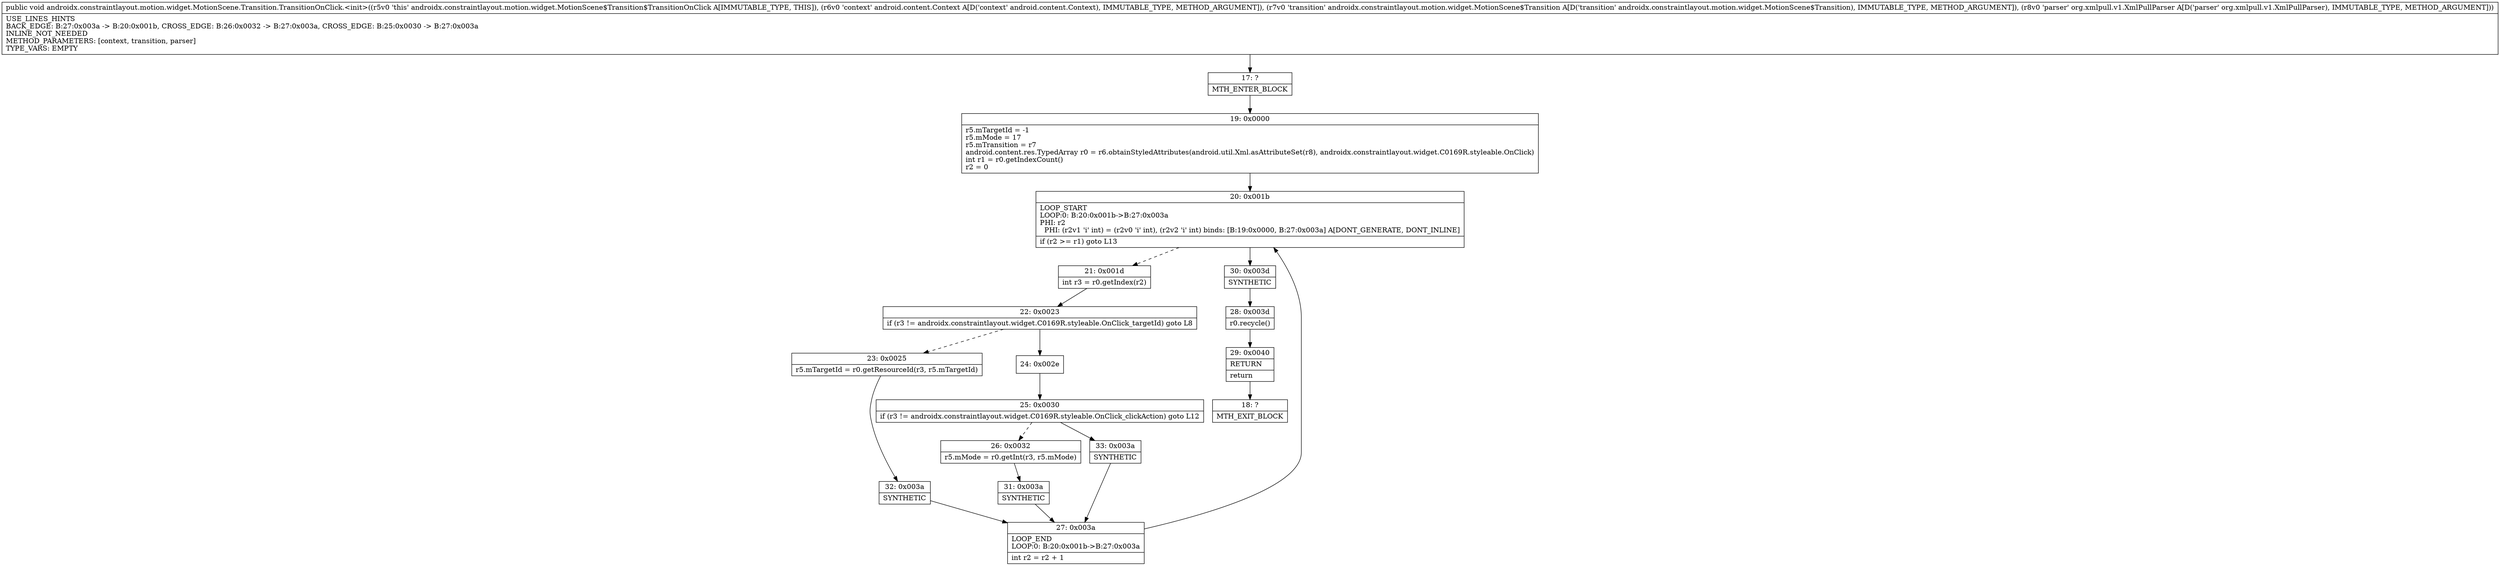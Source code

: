 digraph "CFG forandroidx.constraintlayout.motion.widget.MotionScene.Transition.TransitionOnClick.\<init\>(Landroid\/content\/Context;Landroidx\/constraintlayout\/motion\/widget\/MotionScene$Transition;Lorg\/xmlpull\/v1\/XmlPullParser;)V" {
Node_17 [shape=record,label="{17\:\ ?|MTH_ENTER_BLOCK\l}"];
Node_19 [shape=record,label="{19\:\ 0x0000|r5.mTargetId = \-1\lr5.mMode = 17\lr5.mTransition = r7\landroid.content.res.TypedArray r0 = r6.obtainStyledAttributes(android.util.Xml.asAttributeSet(r8), androidx.constraintlayout.widget.C0169R.styleable.OnClick)\lint r1 = r0.getIndexCount()\lr2 = 0\l}"];
Node_20 [shape=record,label="{20\:\ 0x001b|LOOP_START\lLOOP:0: B:20:0x001b\-\>B:27:0x003a\lPHI: r2 \l  PHI: (r2v1 'i' int) = (r2v0 'i' int), (r2v2 'i' int) binds: [B:19:0x0000, B:27:0x003a] A[DONT_GENERATE, DONT_INLINE]\l|if (r2 \>= r1) goto L13\l}"];
Node_21 [shape=record,label="{21\:\ 0x001d|int r3 = r0.getIndex(r2)\l}"];
Node_22 [shape=record,label="{22\:\ 0x0023|if (r3 != androidx.constraintlayout.widget.C0169R.styleable.OnClick_targetId) goto L8\l}"];
Node_23 [shape=record,label="{23\:\ 0x0025|r5.mTargetId = r0.getResourceId(r3, r5.mTargetId)\l}"];
Node_32 [shape=record,label="{32\:\ 0x003a|SYNTHETIC\l}"];
Node_27 [shape=record,label="{27\:\ 0x003a|LOOP_END\lLOOP:0: B:20:0x001b\-\>B:27:0x003a\l|int r2 = r2 + 1\l}"];
Node_24 [shape=record,label="{24\:\ 0x002e}"];
Node_25 [shape=record,label="{25\:\ 0x0030|if (r3 != androidx.constraintlayout.widget.C0169R.styleable.OnClick_clickAction) goto L12\l}"];
Node_26 [shape=record,label="{26\:\ 0x0032|r5.mMode = r0.getInt(r3, r5.mMode)\l}"];
Node_31 [shape=record,label="{31\:\ 0x003a|SYNTHETIC\l}"];
Node_33 [shape=record,label="{33\:\ 0x003a|SYNTHETIC\l}"];
Node_30 [shape=record,label="{30\:\ 0x003d|SYNTHETIC\l}"];
Node_28 [shape=record,label="{28\:\ 0x003d|r0.recycle()\l}"];
Node_29 [shape=record,label="{29\:\ 0x0040|RETURN\l|return\l}"];
Node_18 [shape=record,label="{18\:\ ?|MTH_EXIT_BLOCK\l}"];
MethodNode[shape=record,label="{public void androidx.constraintlayout.motion.widget.MotionScene.Transition.TransitionOnClick.\<init\>((r5v0 'this' androidx.constraintlayout.motion.widget.MotionScene$Transition$TransitionOnClick A[IMMUTABLE_TYPE, THIS]), (r6v0 'context' android.content.Context A[D('context' android.content.Context), IMMUTABLE_TYPE, METHOD_ARGUMENT]), (r7v0 'transition' androidx.constraintlayout.motion.widget.MotionScene$Transition A[D('transition' androidx.constraintlayout.motion.widget.MotionScene$Transition), IMMUTABLE_TYPE, METHOD_ARGUMENT]), (r8v0 'parser' org.xmlpull.v1.XmlPullParser A[D('parser' org.xmlpull.v1.XmlPullParser), IMMUTABLE_TYPE, METHOD_ARGUMENT]))  | USE_LINES_HINTS\lBACK_EDGE: B:27:0x003a \-\> B:20:0x001b, CROSS_EDGE: B:26:0x0032 \-\> B:27:0x003a, CROSS_EDGE: B:25:0x0030 \-\> B:27:0x003a\lINLINE_NOT_NEEDED\lMETHOD_PARAMETERS: [context, transition, parser]\lTYPE_VARS: EMPTY\l}"];
MethodNode -> Node_17;Node_17 -> Node_19;
Node_19 -> Node_20;
Node_20 -> Node_21[style=dashed];
Node_20 -> Node_30;
Node_21 -> Node_22;
Node_22 -> Node_23[style=dashed];
Node_22 -> Node_24;
Node_23 -> Node_32;
Node_32 -> Node_27;
Node_27 -> Node_20;
Node_24 -> Node_25;
Node_25 -> Node_26[style=dashed];
Node_25 -> Node_33;
Node_26 -> Node_31;
Node_31 -> Node_27;
Node_33 -> Node_27;
Node_30 -> Node_28;
Node_28 -> Node_29;
Node_29 -> Node_18;
}

